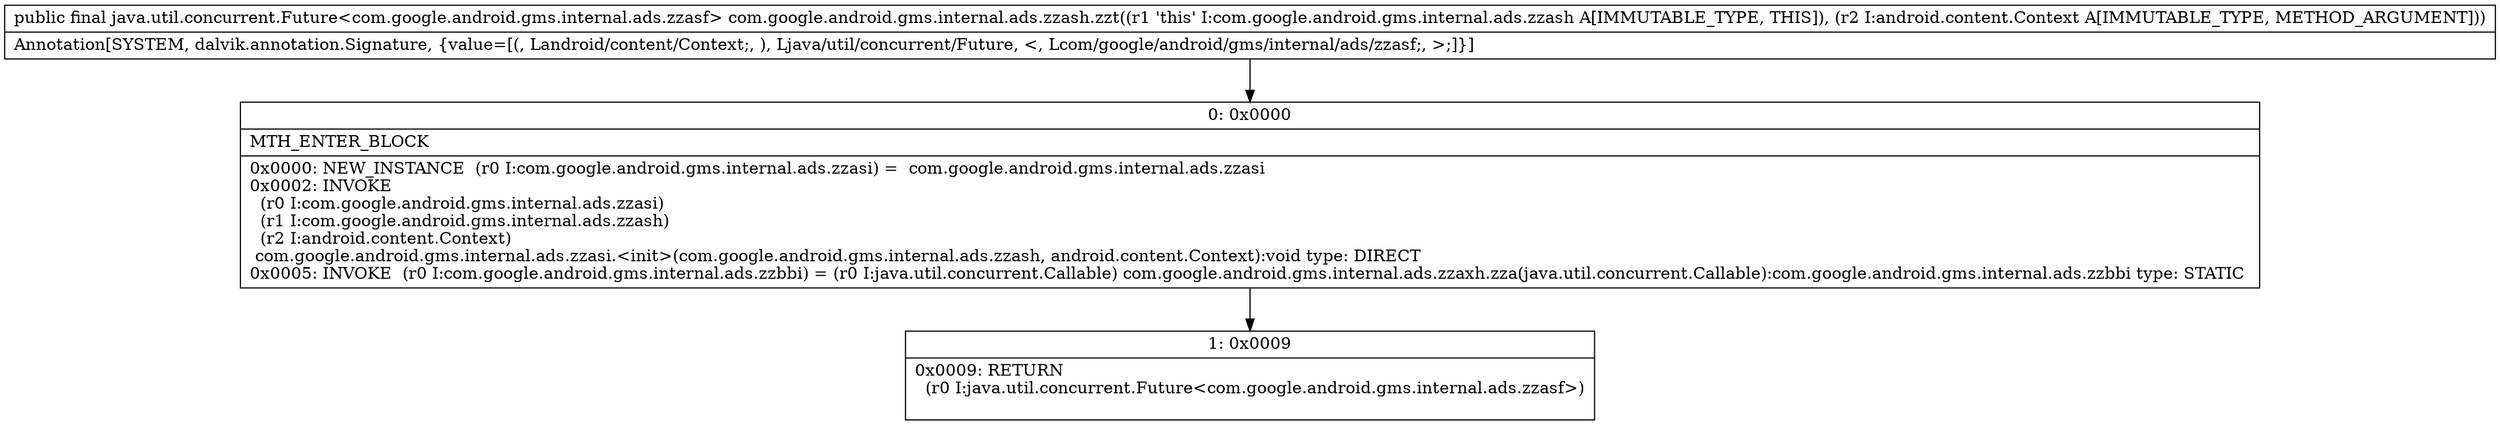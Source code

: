 digraph "CFG forcom.google.android.gms.internal.ads.zzash.zzt(Landroid\/content\/Context;)Ljava\/util\/concurrent\/Future;" {
Node_0 [shape=record,label="{0\:\ 0x0000|MTH_ENTER_BLOCK\l|0x0000: NEW_INSTANCE  (r0 I:com.google.android.gms.internal.ads.zzasi) =  com.google.android.gms.internal.ads.zzasi \l0x0002: INVOKE  \l  (r0 I:com.google.android.gms.internal.ads.zzasi)\l  (r1 I:com.google.android.gms.internal.ads.zzash)\l  (r2 I:android.content.Context)\l com.google.android.gms.internal.ads.zzasi.\<init\>(com.google.android.gms.internal.ads.zzash, android.content.Context):void type: DIRECT \l0x0005: INVOKE  (r0 I:com.google.android.gms.internal.ads.zzbbi) = (r0 I:java.util.concurrent.Callable) com.google.android.gms.internal.ads.zzaxh.zza(java.util.concurrent.Callable):com.google.android.gms.internal.ads.zzbbi type: STATIC \l}"];
Node_1 [shape=record,label="{1\:\ 0x0009|0x0009: RETURN  \l  (r0 I:java.util.concurrent.Future\<com.google.android.gms.internal.ads.zzasf\>)\l \l}"];
MethodNode[shape=record,label="{public final java.util.concurrent.Future\<com.google.android.gms.internal.ads.zzasf\> com.google.android.gms.internal.ads.zzash.zzt((r1 'this' I:com.google.android.gms.internal.ads.zzash A[IMMUTABLE_TYPE, THIS]), (r2 I:android.content.Context A[IMMUTABLE_TYPE, METHOD_ARGUMENT]))  | Annotation[SYSTEM, dalvik.annotation.Signature, \{value=[(, Landroid\/content\/Context;, ), Ljava\/util\/concurrent\/Future, \<, Lcom\/google\/android\/gms\/internal\/ads\/zzasf;, \>;]\}]\l}"];
MethodNode -> Node_0;
Node_0 -> Node_1;
}

